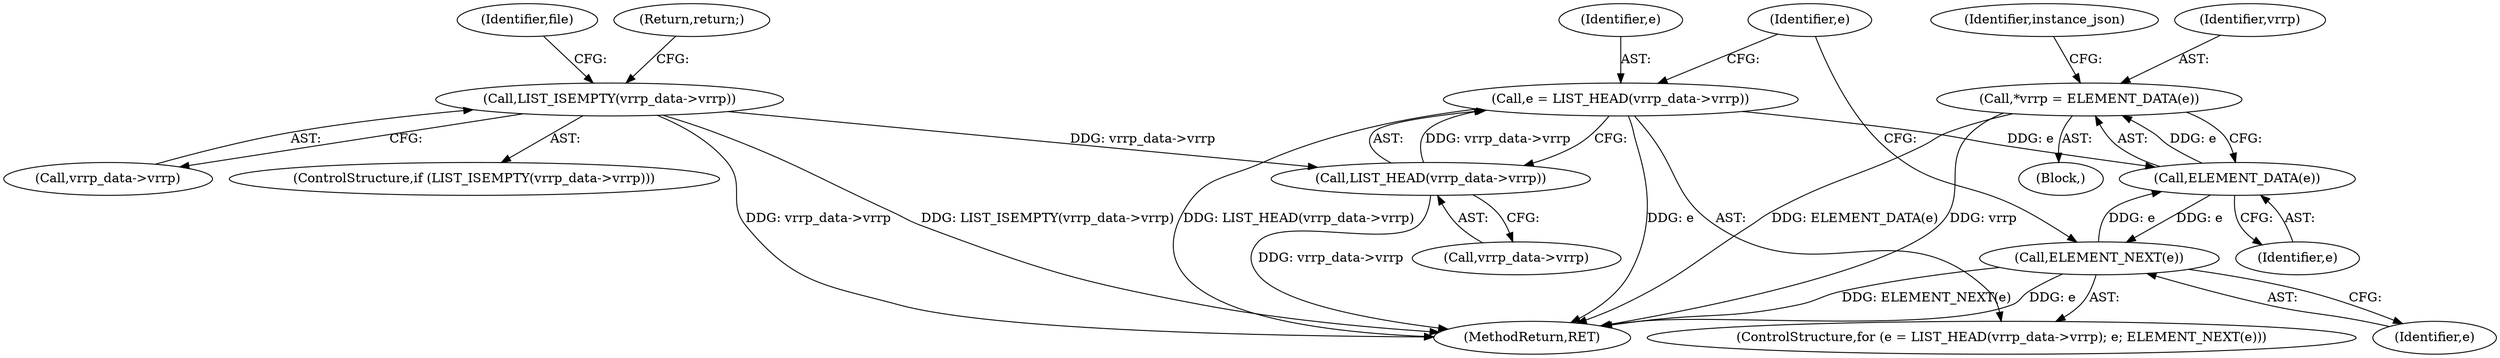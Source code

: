 digraph "0_keepalived_04f2d32871bb3b11d7dc024039952f2fe2750306_3@pointer" {
"1000153" [label="(Call,*vrrp = ELEMENT_DATA(e))"];
"1000155" [label="(Call,ELEMENT_DATA(e))"];
"1000139" [label="(Call,ELEMENT_NEXT(e))"];
"1000132" [label="(Call,e = LIST_HEAD(vrrp_data->vrrp))"];
"1000134" [label="(Call,LIST_HEAD(vrrp_data->vrrp))"];
"1000107" [label="(Call,LIST_ISEMPTY(vrrp_data->vrrp))"];
"1000960" [label="(MethodReturn,RET)"];
"1000107" [label="(Call,LIST_ISEMPTY(vrrp_data->vrrp))"];
"1000108" [label="(Call,vrrp_data->vrrp)"];
"1000156" [label="(Identifier,e)"];
"1000131" [label="(ControlStructure,for (e = LIST_HEAD(vrrp_data->vrrp); e; ELEMENT_NEXT(e)))"];
"1000134" [label="(Call,LIST_HEAD(vrrp_data->vrrp))"];
"1000155" [label="(Call,ELEMENT_DATA(e))"];
"1000139" [label="(Call,ELEMENT_NEXT(e))"];
"1000106" [label="(ControlStructure,if (LIST_ISEMPTY(vrrp_data->vrrp)))"];
"1000154" [label="(Identifier,vrrp)"];
"1000111" [label="(Return,return;)"];
"1000138" [label="(Identifier,e)"];
"1000133" [label="(Identifier,e)"];
"1000141" [label="(Block,)"];
"1000113" [label="(Identifier,file)"];
"1000132" [label="(Call,e = LIST_HEAD(vrrp_data->vrrp))"];
"1000135" [label="(Call,vrrp_data->vrrp)"];
"1000158" [label="(Identifier,instance_json)"];
"1000153" [label="(Call,*vrrp = ELEMENT_DATA(e))"];
"1000140" [label="(Identifier,e)"];
"1000153" -> "1000141"  [label="AST: "];
"1000153" -> "1000155"  [label="CFG: "];
"1000154" -> "1000153"  [label="AST: "];
"1000155" -> "1000153"  [label="AST: "];
"1000158" -> "1000153"  [label="CFG: "];
"1000153" -> "1000960"  [label="DDG: ELEMENT_DATA(e)"];
"1000153" -> "1000960"  [label="DDG: vrrp"];
"1000155" -> "1000153"  [label="DDG: e"];
"1000155" -> "1000156"  [label="CFG: "];
"1000156" -> "1000155"  [label="AST: "];
"1000155" -> "1000139"  [label="DDG: e"];
"1000139" -> "1000155"  [label="DDG: e"];
"1000132" -> "1000155"  [label="DDG: e"];
"1000139" -> "1000131"  [label="AST: "];
"1000139" -> "1000140"  [label="CFG: "];
"1000140" -> "1000139"  [label="AST: "];
"1000138" -> "1000139"  [label="CFG: "];
"1000139" -> "1000960"  [label="DDG: ELEMENT_NEXT(e)"];
"1000139" -> "1000960"  [label="DDG: e"];
"1000132" -> "1000131"  [label="AST: "];
"1000132" -> "1000134"  [label="CFG: "];
"1000133" -> "1000132"  [label="AST: "];
"1000134" -> "1000132"  [label="AST: "];
"1000138" -> "1000132"  [label="CFG: "];
"1000132" -> "1000960"  [label="DDG: LIST_HEAD(vrrp_data->vrrp)"];
"1000132" -> "1000960"  [label="DDG: e"];
"1000134" -> "1000132"  [label="DDG: vrrp_data->vrrp"];
"1000134" -> "1000135"  [label="CFG: "];
"1000135" -> "1000134"  [label="AST: "];
"1000134" -> "1000960"  [label="DDG: vrrp_data->vrrp"];
"1000107" -> "1000134"  [label="DDG: vrrp_data->vrrp"];
"1000107" -> "1000106"  [label="AST: "];
"1000107" -> "1000108"  [label="CFG: "];
"1000108" -> "1000107"  [label="AST: "];
"1000111" -> "1000107"  [label="CFG: "];
"1000113" -> "1000107"  [label="CFG: "];
"1000107" -> "1000960"  [label="DDG: vrrp_data->vrrp"];
"1000107" -> "1000960"  [label="DDG: LIST_ISEMPTY(vrrp_data->vrrp)"];
}
